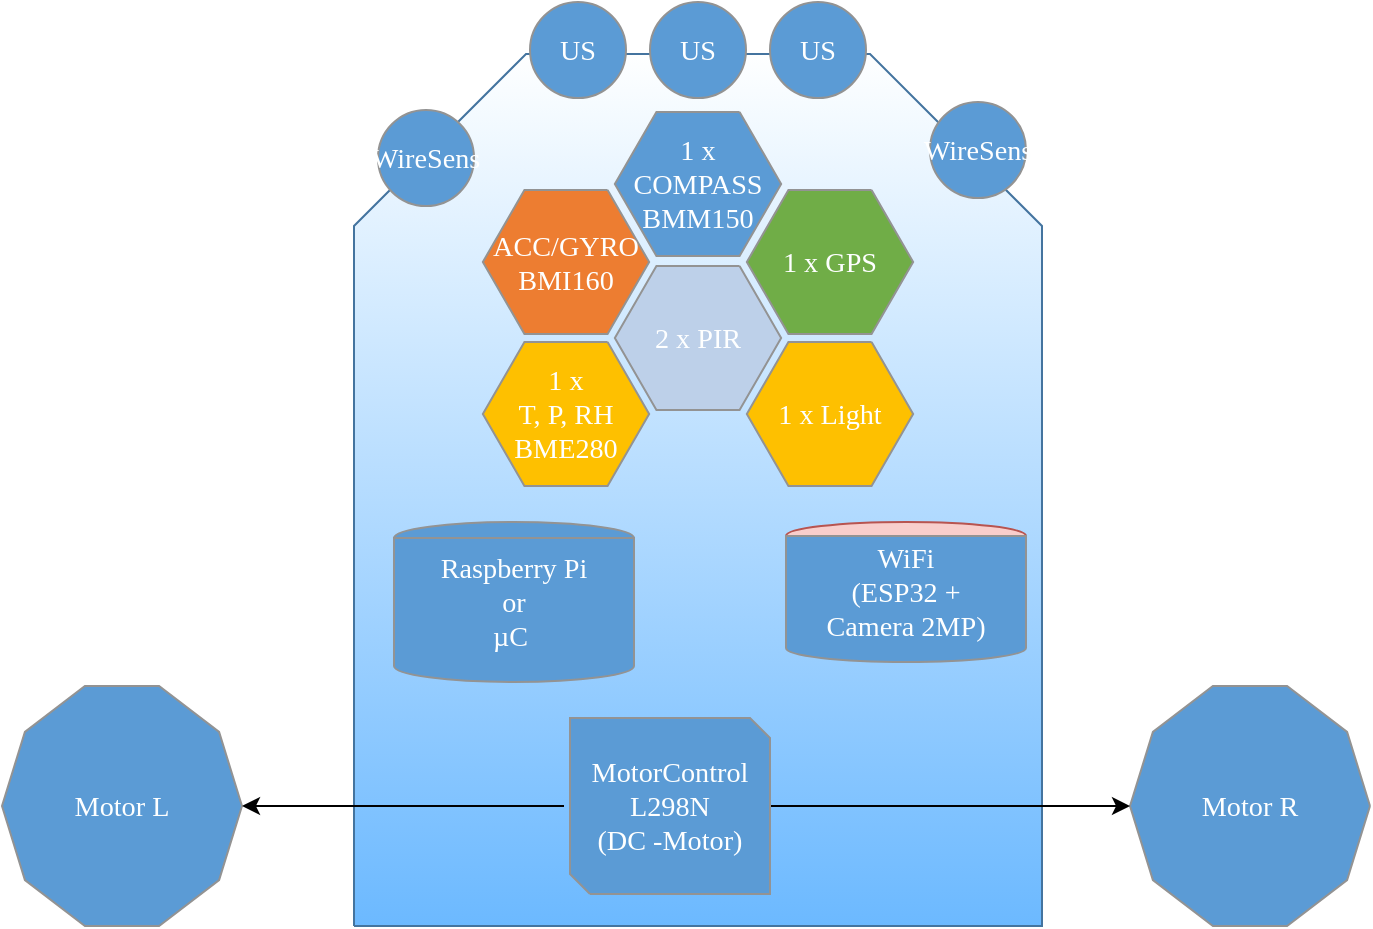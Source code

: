 <mxfile version="19.0.3" type="device"><diagram name="Page-1" id="Page-1"><mxGraphModel dx="917" dy="553" grid="1" gridSize="10" guides="1" tooltips="1" connect="1" arrows="1" fold="1" page="1" pageScale="1" pageWidth="827" pageHeight="1169" math="0" shadow="0"><root><mxCell id="0"/><mxCell id="1" parent="0"/><mxCell id="2" style="vsdxID=1;fillColor=#feffff;gradientColor=#6cb9ff;shape=stencil(xVTbDoIwDP2aPULmFlGeURM/Y9EBjXMjZQr8vSPzAl5QEo1vbc9pm9M0h/CkzEUhCaOlRbOTFWxtTviCMAY6lwjWRYQvCU9SgzJDc9BbnxeiZbbR3hzbCbXvo20Ho43PJtTnK09VoDvUC/gNssCNw/BMXusUNNjGd2DzrPpmLq0DUUMZoLHCgtE9dUpgJgO3M0iVyHpQWUlZPJQ/kxSHM/ZaFA+jqC+IhfN4WMx14mg5k9FyZtPe7gEm+5j57QP98Ty/ed+/Pe+gHBfc/CEFpby9dPF7P3El70V8eQI=);strokeColor=#44749f;points=[[1,0.5,0],[0.5,0.5,0],[0.5,0,0],[0.13,0.1,0],[0.88,0.1,0],[1,0.1,0]];labelBackgroundColor=none;rounded=0;html=1;whiteSpace=wrap;" parent="1" vertex="1"><mxGeometry x="240" y="206" width="344" height="436" as="geometry"/></mxCell><mxCell id="3" style="vsdxID=5;fillColor=#5b9bd5;gradientColor=none;shape=stencil(vVFBDgIhDHwNRxKE+IJ1/Ufjll0iLpuCLv5eSDWKevLgbaYznTatMF2cYEGhVUwUjri6IU3C7ITWbp6QXCpImF6YzgbCkcJ5HpgvUJ0VncKlJmTuU7VDqyuzLdM9O4EORaLcaIpa7yNoo75GqSwhuygpJEguzM1UDzSiLGOk9TDec1iKK+LyUf5lsf+tVcDzzNZ5z1961d/fUkr8UtPfAA==);strokeColor=#939393;points=[[0.5,0,0],[0.5,0.5,0],[0.5,0.5,0],[0.5,0.5,0],[1,0.5,0],[0.15,0.85,0],[0.85,0.85,0],[0.85,0.15,0],[0.15,0.15,0]];labelBackgroundColor=none;rounded=0;html=1;whiteSpace=wrap;" parent="1" vertex="1"><mxGeometry x="328" y="180" width="48" height="48" as="geometry"/></mxCell><mxCell id="4" value="&lt;div style=&quot;font-size: 1px&quot;&gt;&lt;font style=&quot;font-size:14.11px;font-family:Calibri;color:#feffff;direction:ltr;letter-spacing:0px;line-height:120%;opacity:1&quot;&gt;US&lt;br/&gt;&lt;/font&gt;&lt;/div&gt;" style="text;vsdxID=5;fillColor=none;gradientColor=none;strokeColor=none;points=[[0.5,0,0],[0.5,0.5,0],[0.5,0.5,0],[0.5,0.5,0],[1,0.5,0],[0.15,0.85,0],[0.85,0.85,0],[0.85,0.15,0],[0.15,0.15,0]];labelBackgroundColor=none;rounded=0;html=1;whiteSpace=wrap;verticalAlign=middle;align=center;;html=1;" parent="3" vertex="1"><mxGeometry x="3" y="6" width="42" height="36" as="geometry"/></mxCell><mxCell id="5" style="vsdxID=6;fillColor=#5b9bd5;gradientColor=none;shape=stencil(vVFBDgIhDHwNRxKE+IJ1/Ufjll0iLpuCLv5eSDWKevLgbaYznTatMF2cYEGhVUwUjri6IU3C7ITWbp6QXCpImF6YzgbCkcJ5HpgvUJ0VncKlJmTuU7VDqyuzLdM9O4EORaLcaIpa7yNoo75GqSwhuygpJEguzM1UDzSiLGOk9TDec1iKK+LyUf5lsf+tVcDzzNZ5z1961d/fUkr8UtPfAA==);strokeColor=#939393;points=[[0.5,0,0],[0.5,0.5,0],[0.5,0.5,0],[0.5,0.5,0],[1,0.5,0],[0.15,0.85,0],[0.85,0.85,0],[0.85,0.15,0],[0.15,0.15,0]];labelBackgroundColor=none;rounded=0;html=1;whiteSpace=wrap;" parent="1" vertex="1"><mxGeometry x="448" y="180" width="48" height="48" as="geometry"/></mxCell><mxCell id="6" value="&lt;div style=&quot;font-size: 1px&quot;&gt;&lt;font style=&quot;font-size:14.11px;font-family:Calibri;color:#feffff;direction:ltr;letter-spacing:0px;line-height:120%;opacity:1&quot;&gt;US&lt;br/&gt;&lt;/font&gt;&lt;/div&gt;" style="text;vsdxID=6;fillColor=none;gradientColor=none;strokeColor=none;points=[[0.5,0,0],[0.5,0.5,0],[0.5,0.5,0],[0.5,0.5,0],[1,0.5,0],[0.15,0.85,0],[0.85,0.85,0],[0.85,0.15,0],[0.15,0.15,0]];labelBackgroundColor=none;rounded=0;html=1;whiteSpace=wrap;verticalAlign=middle;align=center;;html=1;" parent="5" vertex="1"><mxGeometry x="3" y="6" width="42" height="36" as="geometry"/></mxCell><mxCell id="7" style="vsdxID=7;fillColor=#5b9bd5;gradientColor=none;shape=stencil(vVFBDgIhDHwNRxKE+IJ1/Ufjll0iLpuCLv5eSDWKevLgbaYznTatMF2cYEGhVUwUjri6IU3C7ITWbp6QXCpImF6YzgbCkcJ5HpgvUJ0VncKlJmTuU7VDqyuzLdM9O4EORaLcaIpa7yNoo75GqSwhuygpJEguzM1UDzSiLGOk9TDec1iKK+LyUf5lsf+tVcDzzNZ5z1961d/fUkr8UtPfAA==);strokeColor=#939393;points=[[0.5,0,0],[0.5,0.5,0],[0.5,0.5,0],[0.5,0.5,0],[1,0.5,0],[0.15,0.85,0],[0.85,0.85,0],[0.85,0.15,0],[0.15,0.15,0]];labelBackgroundColor=none;rounded=0;html=1;whiteSpace=wrap;" parent="1" vertex="1"><mxGeometry x="388" y="180" width="48" height="48" as="geometry"/></mxCell><mxCell id="8" value="&lt;div style=&quot;font-size: 1px&quot;&gt;&lt;font style=&quot;font-size:14.11px;font-family:Calibri;color:#feffff;direction:ltr;letter-spacing:0px;line-height:120%;opacity:1&quot;&gt;US&lt;br/&gt;&lt;/font&gt;&lt;/div&gt;" style="text;vsdxID=7;fillColor=none;gradientColor=none;strokeColor=none;points=[[0.5,0,0],[0.5,0.5,0],[0.5,0.5,0],[0.5,0.5,0],[1,0.5,0],[0.15,0.85,0],[0.85,0.85,0],[0.85,0.15,0],[0.15,0.15,0]];labelBackgroundColor=none;rounded=0;html=1;whiteSpace=wrap;verticalAlign=middle;align=center;;html=1;" parent="7" vertex="1"><mxGeometry x="3" y="6" width="42" height="36" as="geometry"/></mxCell><mxCell id="9" value="&lt;div style=&quot;font-size: 1px&quot;&gt;&lt;font style=&quot;font-size:14.11px;font-family:Calibri;color:#feffff;direction:ltr;letter-spacing:0px;line-height:120%;opacity:1&quot;&gt;ACC/GYRO&lt;br/&gt;BMI160&lt;br/&gt;&lt;/font&gt;&lt;/div&gt;" style="verticalAlign=middle;align=center;vsdxID=8;fillColor=#ed7d31;gradientColor=none;shape=stencil(lZHdDsIgDIWfppcSoBp2P+d7LBkTIsLCmD9vL9gLpybT3Z22X5uTU8B6NO2gQfIxxXDSV9slA7gHKa03OtqUFWADWPch6mMMk++oHtpCFnUOl3LhRnuqYpUqW5LfqcOf1YFgZ/0MloIJ/BfeKKa2b/Bu1WnBF/Bv24u44KvM/Agli1ecvXWOvjGff8afW/Q6bB4=);strokeColor=#939393;points=[[0.5,0.5,0],[1.08,0.5,0],[0.79,0.5,0],[0.21,0.5,0],[-0.08,0.5,0],[0.21,0,0],[0.79,0,0]];labelBackgroundColor=none;rounded=0;html=1;whiteSpace=wrap;" parent="1" vertex="1"><mxGeometry x="310" y="274" width="72" height="72" as="geometry"/></mxCell><mxCell id="10" value="&lt;div style=&quot;font-size: 1px&quot;&gt;&lt;font style=&quot;font-size:14.11px;font-family:Calibri;color:#feffff;direction:ltr;letter-spacing:0px;line-height:120%;opacity:1&quot;&gt;1 x COMPASS&lt;br&gt;BMM150&lt;br&gt;&lt;/font&gt;&lt;/div&gt;" style="verticalAlign=middle;align=center;vsdxID=9;fillColor=#5b9bd5;gradientColor=none;shape=stencil(lZHdDsIgDIWfppcSoBp2P+d7LBkTIsLCmD9vL9gLpybT3Z22X5uTU8B6NO2gQfIxxXDSV9slA7gHKa03OtqUFWADWPch6mMMk++oHtpCFnUOl3LhRnuqYpUqW5LfqcOf1YFgZ/0MloIJ/BfeKKa2b/Bu1WnBF/Bv24u44KvM/Agli1ecvXWOvjGff8afW/Q6bB4=);strokeColor=#939393;points=[[0.5,0.5,0],[1.08,0.5,0],[0.79,0.5,0],[0.21,0.5,0],[-0.08,0.5,0],[0.21,0,0],[0.79,0,0]];labelBackgroundColor=none;rounded=0;html=1;whiteSpace=wrap;" parent="1" vertex="1"><mxGeometry x="376" y="235" width="72" height="72" as="geometry"/></mxCell><mxCell id="11" value="&lt;div style=&quot;font-size: 1px&quot;&gt;&lt;font style=&quot;font-size:14.11px;font-family:Calibri;color:#feffff;direction:ltr;letter-spacing:0px;line-height:120%;opacity:1&quot;&gt;1 x GPS&lt;br/&gt;&lt;/font&gt;&lt;/div&gt;" style="verticalAlign=middle;align=center;vsdxID=10;fillColor=#70ad47;gradientColor=none;shape=stencil(lZHdDsIgDIWfppcSoBp2P+d7LBkTIsLCmD9vL9gLpybT3Z22X5uTU8B6NO2gQfIxxXDSV9slA7gHKa03OtqUFWADWPch6mMMk++oHtpCFnUOl3LhRnuqYpUqW5LfqcOf1YFgZ/0MloIJ/BfeKKa2b/Bu1WnBF/Bv24u44KvM/Agli1ecvXWOvjGff8afW/Q6bB4=);strokeColor=#939393;points=[[0.5,0.5,0],[1.08,0.5,0],[0.79,0.5,0],[0.21,0.5,0],[-0.08,0.5,0],[0.21,0,0],[0.79,0,0]];labelBackgroundColor=none;rounded=0;html=1;whiteSpace=wrap;" parent="1" vertex="1"><mxGeometry x="442" y="274" width="72" height="72" as="geometry"/></mxCell><mxCell id="12" style="vsdxID=13;fillColor=#f8cecc;shape=stencil(vVHRDsIgDPwaHkkQ4hfM+R+N6xgRx1LQ4d8LKcZpfPLBt7veXdu0wnRxggWFVjFROOPqhjQJcxBau3lCcqkgYXphujEQWgrXeWC+QHVWdAm32iFzTtWEVndmO6ZHdgKdikTNqfdspeZtND+TXzupLCG7KCkkSC7Mb0M9kEVZpsjRg205luKKuGzKP+/1v60KeB15dN7zj7b651NKiR9q+gc=);strokeColor=#b85450;points=[[0,0.5,0],[1,0.5,0],[0.5,1,0],[0.5,0,0],[0.5,0.2,0]];labelBackgroundColor=none;rounded=0;html=1;whiteSpace=wrap;gradientColor=none;" parent="1" vertex="1"><mxGeometry x="456" y="440" width="120" height="70" as="geometry"/></mxCell><mxCell id="13" style="vsdxID=14;fillColor=#5b9bd5;gradientColor=none;shape=stencil(nZHBDsIgDIafhiMJg3jwPOd7ENdtRISloMO3F1KMm1EP3vq3X/s3LVNtmPQMTIoQ0Z9hMX2cmDowKY2bAE3MEVMdU+3gEUb0V9eTnnUhS3TxtzIhUZ8oHVLcSe1JHonUeMolrOSuoljZpur0lB9HicR1MoGjjzoa7zauVuMIPNvwweqxzqFSWADmVXqzmDUOvjs3P9h/ye1hcvC652CspXes6+/3zyn6neoe);strokeColor=#939393;points=[[0,0.5,0],[1,0.5,0],[0.5,1,0],[0.5,0,0],[0.5,0.2,0]];labelBackgroundColor=none;rounded=0;html=1;whiteSpace=wrap;" parent="12" vertex="1"><mxGeometry width="120" height="70" as="geometry"/></mxCell><mxCell id="14" value="&lt;div style=&quot;font-size: 1px&quot;&gt;&lt;font style=&quot;font-size:14.11px;font-family:Calibri;color:#feffff;direction:ltr;letter-spacing:0px;line-height:120%;opacity:1&quot;&gt;WiFi&lt;br/&gt;(ESP32 +&lt;br/&gt;Camera 2MP)&lt;br/&gt;&lt;/font&gt;&lt;/div&gt;" style="text;vsdxID=13;fillColor=none;gradientColor=none;strokeColor=none;points=[[0,0.5,0],[1,0.5,0],[0.5,1,0],[0.5,0,0],[0.5,0.2,0]];labelBackgroundColor=none;rounded=0;html=1;whiteSpace=wrap;verticalAlign=middle;align=center;;html=1;" parent="12" vertex="1"><mxGeometry width="120" height="70" as="geometry"/></mxCell><mxCell id="15" value="&lt;div style=&quot;font-size: 1px&quot;&gt;&lt;font style=&quot;font-size:14.11px;font-family:Calibri;color:#feffff;direction:ltr;letter-spacing:0px;line-height:120%;opacity:1&quot;&gt;Motor L&lt;br/&gt;&lt;/font&gt;&lt;/div&gt;" style="verticalAlign=middle;align=center;vsdxID=15;fillColor=#5b9bd5;gradientColor=none;shape=stencil(lZLdDsIgDIWfhlvCYBi5nvM9lowJEWFh+Pf2QhrjZErCXQtf20M5iHWLGmaJKFmCd2d512NQiB0Qpdoq6XWIEWI9Yt3kvDx5d7Uj5POQyBRd3C11eEBdQ0iqoeQJOYf0CKzRdsUKglv+Re8JFv/5Hc/597SfOGsxr8BFTpfFVDxzI0PgpkZ2ofd2JVX7Lisp/2UMPiaYtDHgofV9bpp4BIZj/Qs=);strokeColor=#939393;points=[[1,0.5,0],[0.9,0.81,0],[0.65,1,0],[0.35,1,0],[0.1,0.81,0],[0,0.5,0],[0.1,0.19,0],[0.35,0,0],[0.65,0,0],[0.9,0.19,0]];labelBackgroundColor=none;rounded=0;html=1;whiteSpace=wrap;" parent="1" vertex="1"><mxGeometry x="64" y="522" width="120" height="120" as="geometry"/></mxCell><mxCell id="16" value="&lt;div style=&quot;font-size: 1px&quot;&gt;&lt;font style=&quot;font-size:14.11px;font-family:Calibri;color:#feffff;direction:ltr;letter-spacing:0px;line-height:120%;opacity:1&quot;&gt;Motor R&lt;br/&gt;&lt;/font&gt;&lt;/div&gt;" style="verticalAlign=middle;align=center;vsdxID=16;fillColor=#5b9bd5;gradientColor=none;shape=stencil(lZLdDsIgDIWfhlvCYBi5nvM9lowJEWFh+Pf2QhrjZErCXQtf20M5iHWLGmaJKFmCd2d512NQiB0Qpdoq6XWIEWI9Yt3kvDx5d7Uj5POQyBRd3C11eEBdQ0iqoeQJOYf0CKzRdsUKglv+Re8JFv/5Hc/597SfOGsxr8BFTpfFVDxzI0PgpkZ2ofd2JVX7Lisp/2UMPiaYtDHgofV9bpp4BIZj/Qs=);strokeColor=#939393;points=[[1,0.5,0],[0.9,0.81,0],[0.65,1,0],[0.35,1,0],[0.1,0.81,0],[0,0.5,0],[0.1,0.19,0],[0.35,0,0],[0.65,0,0],[0.9,0.19,0]];labelBackgroundColor=none;rounded=0;html=1;whiteSpace=wrap;" parent="1" vertex="1"><mxGeometry x="628" y="522" width="120" height="120" as="geometry"/></mxCell><mxCell id="fKy23wzOMqCnOCgx0yGT-26" style="edgeStyle=orthogonalEdgeStyle;rounded=0;orthogonalLoop=1;jettySize=auto;html=1;exitX=1;exitY=0.5;exitDx=0;exitDy=0;exitPerimeter=0;" edge="1" parent="1" source="17" target="16"><mxGeometry relative="1" as="geometry"/></mxCell><mxCell id="fKy23wzOMqCnOCgx0yGT-27" style="edgeStyle=orthogonalEdgeStyle;rounded=0;orthogonalLoop=1;jettySize=auto;html=1;exitX=-0.03;exitY=0.5;exitDx=0;exitDy=0;exitPerimeter=0;entryX=1;entryY=0.5;entryDx=0;entryDy=0;entryPerimeter=0;" edge="1" parent="1" source="17" target="15"><mxGeometry relative="1" as="geometry"/></mxCell><mxCell id="17" value="&lt;div style=&quot;font-size: 1px&quot;&gt;&lt;font style=&quot;font-size:14.11px;font-family:Calibri;color:#feffff;direction:ltr;letter-spacing:0px;line-height:120%;opacity:1&quot;&gt;MotorControl&lt;br&gt;L298N&lt;/font&gt;&lt;/div&gt;&lt;div style=&quot;font-size: 1px&quot;&gt;&lt;font style=&quot;font-size:14.11px;font-family:Calibri;color:#feffff;direction:ltr;letter-spacing:0px;line-height:120%;opacity:1&quot;&gt;(DC -Motor)&lt;br&gt;&lt;/font&gt;&lt;/div&gt;" style="verticalAlign=middle;align=center;vsdxID=17;fillColor=#5b9bd5;gradientColor=none;shape=stencil(vVTbDsIgDP0aHreMYch89pL44j8QZVsjwtKhbn8vC/OCl6nR+Nb2nJ7m0FDCJnUpKknSpLZoNvIAa1sSNiVpCrqUCNZFhM0Im+QGZYFmp9c+r0TH7KKt2XcKje+jSdeSJu0p9fnccxXogPs7ssCVw7AnL3QOGmzrO7B9VH2hmzSRaKCO0FhhwWiP9pgSWMjIzYxyJYoAqg9SVnfl9yzRmPHnpmg84qEhGnM+bOas+LEd+rGdcTh7gPkLYvg2S7EMn+ZcGFD6w4rDsVkW89FXC36m94f1Dv9sF1xOQg5K+Ytyjd+eEFfy54fNjg==);strokeColor=#939393;points=[[1,0.5,0],[0.5,0.5,0],[0.5,0,0],[0.5,0,0],[0.95,0.06,0],[0.05,0.94,0],[1,0.94,0]];labelBackgroundColor=none;rounded=0;html=1;whiteSpace=wrap;" parent="1" vertex="1"><mxGeometry x="348" y="538" width="100" height="88" as="geometry"/></mxCell><mxCell id="18" style="vsdxID=20;fillColor=#5b9bd5;gradientColor=none;shape=stencil(vVFBDgIhDHwNRxKE+IJ1/Ufjll0iLpuCLv5eSDWKevLgbaYznTatMF2cYEGhVUwUjri6IU3C7ITWbp6QXCpImF6YzgbCkcJ5HpgvUJ0VncKlJmTuU7VDqyuzLdM9O4EORaLcaIpa7yNoo75GqSwhuygpJEguzM1UDzSiLGOk9TDec1iKK+LyUf5lsf+tVcDzzNZ5z1961d/fUkr8UtPfAA==);strokeColor=#939393;points=[[0.5,0,0],[0.5,0.5,0],[0.5,0.5,0],[0.5,0.5,0],[1,0.5,0],[0.15,0.85,0],[0.85,0.85,0],[0.85,0.15,0],[0.15,0.15,0]];labelBackgroundColor=none;rounded=0;html=1;whiteSpace=wrap;" parent="1" vertex="1"><mxGeometry x="252" y="234" width="48" height="48" as="geometry"/></mxCell><mxCell id="19" value="&lt;div style=&quot;font-size: 1px&quot;&gt;&lt;font style=&quot;font-size:14.11px;font-family:Calibri;color:#feffff;direction:ltr;letter-spacing:0px;line-height:120%;opacity:1&quot;&gt;WireSens&lt;br/&gt;&lt;/font&gt;&lt;/div&gt;" style="text;vsdxID=20;fillColor=none;gradientColor=none;strokeColor=none;points=[[0.5,0,0],[0.5,0.5,0],[0.5,0.5,0],[0.5,0.5,0],[1,0.5,0],[0.15,0.85,0],[0.85,0.85,0],[0.85,0.15,0],[0.15,0.15,0]];labelBackgroundColor=none;rounded=0;html=1;whiteSpace=wrap;verticalAlign=middle;align=center;;html=1;" parent="18" vertex="1"><mxGeometry x="3" y="6" width="42" height="36" as="geometry"/></mxCell><mxCell id="20" style="vsdxID=21;fillColor=#5b9bd5;gradientColor=none;shape=stencil(vVFBDgIhDHwNRxKE+IJ1/Ufjll0iLpuCLv5eSDWKevLgbaYznTatMF2cYEGhVUwUjri6IU3C7ITWbp6QXCpImF6YzgbCkcJ5HpgvUJ0VncKlJmTuU7VDqyuzLdM9O4EORaLcaIpa7yNoo75GqSwhuygpJEguzM1UDzSiLGOk9TDec1iKK+LyUf5lsf+tVcDzzNZ5z1961d/fUkr8UtPfAA==);strokeColor=#939393;points=[[0.5,0,0],[0.5,0.5,0],[0.5,0.5,0],[0.5,0.5,0],[1,0.5,0],[0.15,0.85,0],[0.85,0.85,0],[0.85,0.15,0],[0.15,0.15,0]];labelBackgroundColor=none;rounded=0;html=1;whiteSpace=wrap;" parent="1" vertex="1"><mxGeometry x="528" y="230" width="48" height="48" as="geometry"/></mxCell><mxCell id="21" value="&lt;div style=&quot;font-size: 1px&quot;&gt;&lt;font style=&quot;font-size:14.11px;font-family:Calibri;color:#feffff;direction:ltr;letter-spacing:0px;line-height:120%;opacity:1&quot;&gt;WireSens&lt;br/&gt;&lt;/font&gt;&lt;/div&gt;" style="text;vsdxID=21;fillColor=none;gradientColor=none;strokeColor=none;points=[[0.5,0,0],[0.5,0.5,0],[0.5,0.5,0],[0.5,0.5,0],[1,0.5,0],[0.15,0.85,0],[0.85,0.85,0],[0.85,0.15,0],[0.15,0.15,0]];labelBackgroundColor=none;rounded=0;html=1;whiteSpace=wrap;verticalAlign=middle;align=center;;html=1;" parent="20" vertex="1"><mxGeometry x="3" y="6" width="42" height="36" as="geometry"/></mxCell><mxCell id="22" value="&lt;div style=&quot;font-size: 1px&quot;&gt;&lt;font style=&quot;font-size:14.11px;font-family:Calibri;color:#feffff;direction:ltr;letter-spacing:0px;line-height:120%;opacity:1&quot;&gt;2 x PIR&lt;br/&gt;&lt;/font&gt;&lt;/div&gt;" style="verticalAlign=middle;align=center;vsdxID=22;fillColor=#bdd0e9;gradientColor=none;shape=stencil(lZHdDsIgDIWfppcSoBp2P+d7LBkTIsLCmD9vL9gLpybT3Z22X5uTU8B6NO2gQfIxxXDSV9slA7gHKa03OtqUFWADWPch6mMMk++oHtpCFnUOl3LhRnuqYpUqW5LfqcOf1YFgZ/0MloIJ/BfeKKa2b/Bu1WnBF/Bv24u44KvM/Agli1ecvXWOvjGff8afW/Q6bB4=);strokeColor=#939393;points=[[0.5,0.5,0],[1.08,0.5,0],[0.79,0.5,0],[0.21,0.5,0],[-0.08,0.5,0],[0.21,0,0],[0.79,0,0]];labelBackgroundColor=none;rounded=0;html=1;whiteSpace=wrap;" parent="1" vertex="1"><mxGeometry x="376" y="312" width="72" height="72" as="geometry"/></mxCell><mxCell id="23" value="&lt;div style=&quot;font-size: 1px&quot;&gt;&lt;font style=&quot;font-size:14.11px;font-family:Calibri;color:#feffff;direction:ltr;letter-spacing:0px;line-height:120%;opacity:1&quot;&gt;1 x &lt;br/&gt;T, P, RH&lt;br/&gt;BME280&lt;br/&gt;&lt;/font&gt;&lt;/div&gt;" style="verticalAlign=middle;align=center;vsdxID=23;fillColor=#fec000;gradientColor=none;shape=stencil(lZHdDsIgDIWfppcSoBp2P+d7LBkTIsLCmD9vL9gLpybT3Z22X5uTU8B6NO2gQfIxxXDSV9slA7gHKa03OtqUFWADWPch6mMMk++oHtpCFnUOl3LhRnuqYpUqW5LfqcOf1YFgZ/0MloIJ/BfeKKa2b/Bu1WnBF/Bv24u44KvM/Agli1ecvXWOvjGff8afW/Q6bB4=);strokeColor=#939393;points=[[0.5,0.5,0],[1.08,0.5,0],[0.79,0.5,0],[0.21,0.5,0],[-0.08,0.5,0],[0.21,0,0],[0.79,0,0]];labelBackgroundColor=none;rounded=0;html=1;whiteSpace=wrap;" parent="1" vertex="1"><mxGeometry x="310" y="350" width="72" height="72" as="geometry"/></mxCell><mxCell id="24" value="&lt;div style=&quot;font-size: 1px&quot;&gt;&lt;font style=&quot;font-size:14.11px;font-family:Calibri;color:#feffff;direction:ltr;letter-spacing:0px;line-height:120%;opacity:1&quot;&gt;1 x Light&lt;br/&gt;&lt;/font&gt;&lt;/div&gt;" style="verticalAlign=middle;align=center;vsdxID=24;fillColor=#fec000;gradientColor=none;shape=stencil(lZHdDsIgDIWfppcSoBp2P+d7LBkTIsLCmD9vL9gLpybT3Z22X5uTU8B6NO2gQfIxxXDSV9slA7gHKa03OtqUFWADWPch6mMMk++oHtpCFnUOl3LhRnuqYpUqW5LfqcOf1YFgZ/0MloIJ/BfeKKa2b/Bu1WnBF/Bv24u44KvM/Agli1ecvXWOvjGff8afW/Q6bB4=);strokeColor=#939393;points=[[0.5,0.5,0],[1.08,0.5,0],[0.79,0.5,0],[0.21,0.5,0],[-0.08,0.5,0],[0.21,0,0],[0.79,0,0]];labelBackgroundColor=none;rounded=0;html=1;whiteSpace=wrap;" parent="1" vertex="1"><mxGeometry x="442" y="350" width="72" height="72" as="geometry"/></mxCell><mxCell id="fKy23wzOMqCnOCgx0yGT-28" style="vsdxID=13;fillColor=#5b9bd5;gradientColor=none;shape=stencil(vVHRDsIgDPwaHkkQ4hfM+R+N6xgRx1LQ4d8LKcZpfPLBt7veXdu0wnRxggWFVjFROOPqhjQJcxBau3lCcqkgYXphujEQWgrXeWC+QHVWdAm32iFzTtWEVndmO6ZHdgKdikTNqfdspeZtND+TXzupLCG7KCkkSC7Mb0M9kEVZpsjRg205luKKuGzKP+/1v60KeB15dN7zj7b651NKiR9q+gc=);strokeColor=#939393;points=[[0,0.5,0],[1,0.5,0],[0.5,1,0],[0.5,0,0],[0.5,0.2,0]];labelBackgroundColor=none;rounded=0;html=1;whiteSpace=wrap;" vertex="1" parent="1"><mxGeometry x="260" y="440" width="120" height="80" as="geometry"/></mxCell><mxCell id="fKy23wzOMqCnOCgx0yGT-29" style="vsdxID=14;fillColor=#5b9bd5;gradientColor=none;shape=stencil(nZHBDsIgDIafhiMJg3jwPOd7ENdtRISloMO3F1KMm1EP3vq3X/s3LVNtmPQMTIoQ0Z9hMX2cmDowKY2bAE3MEVMdU+3gEUb0V9eTnnUhS3TxtzIhUZ8oHVLcSe1JHonUeMolrOSuoljZpur0lB9HicR1MoGjjzoa7zauVuMIPNvwweqxzqFSWADmVXqzmDUOvjs3P9h/ye1hcvC652CspXes6+/3zyn6neoe);strokeColor=#939393;points=[[0,0.5,0],[1,0.5,0],[0.5,1,0],[0.5,0,0],[0.5,0.2,0]];labelBackgroundColor=none;rounded=0;html=1;whiteSpace=wrap;" vertex="1" parent="fKy23wzOMqCnOCgx0yGT-28"><mxGeometry width="120" height="80" as="geometry"/></mxCell><mxCell id="fKy23wzOMqCnOCgx0yGT-30" value="&lt;div style=&quot;font-size: 1px&quot;&gt;&lt;font style=&quot;font-size:14.11px;font-family:Calibri;color:#feffff;direction:ltr;letter-spacing:0px;line-height:120%;opacity:1&quot;&gt;Raspberry Pi&lt;/font&gt;&lt;/div&gt;&lt;div style=&quot;font-size: 1px&quot;&gt;&lt;font style=&quot;font-size:14.11px;font-family:Calibri;color:#feffff;direction:ltr;letter-spacing:0px;line-height:120%;opacity:1&quot;&gt;or&lt;/font&gt;&lt;/div&gt;&lt;div style=&quot;font-size: 1px&quot;&gt;&lt;font style=&quot;font-size:14.11px;font-family:Calibri;color:#feffff;direction:ltr;letter-spacing:0px;line-height:120%;opacity:1&quot;&gt;µC&amp;nbsp;&lt;/font&gt;&lt;/div&gt;" style="text;vsdxID=13;fillColor=none;gradientColor=none;strokeColor=none;points=[[0,0.5,0],[1,0.5,0],[0.5,1,0],[0.5,0,0],[0.5,0.2,0]];labelBackgroundColor=none;rounded=0;html=1;whiteSpace=wrap;verticalAlign=middle;align=center;;html=1;" vertex="1" parent="fKy23wzOMqCnOCgx0yGT-28"><mxGeometry width="120" height="80" as="geometry"/></mxCell></root></mxGraphModel></diagram></mxfile>